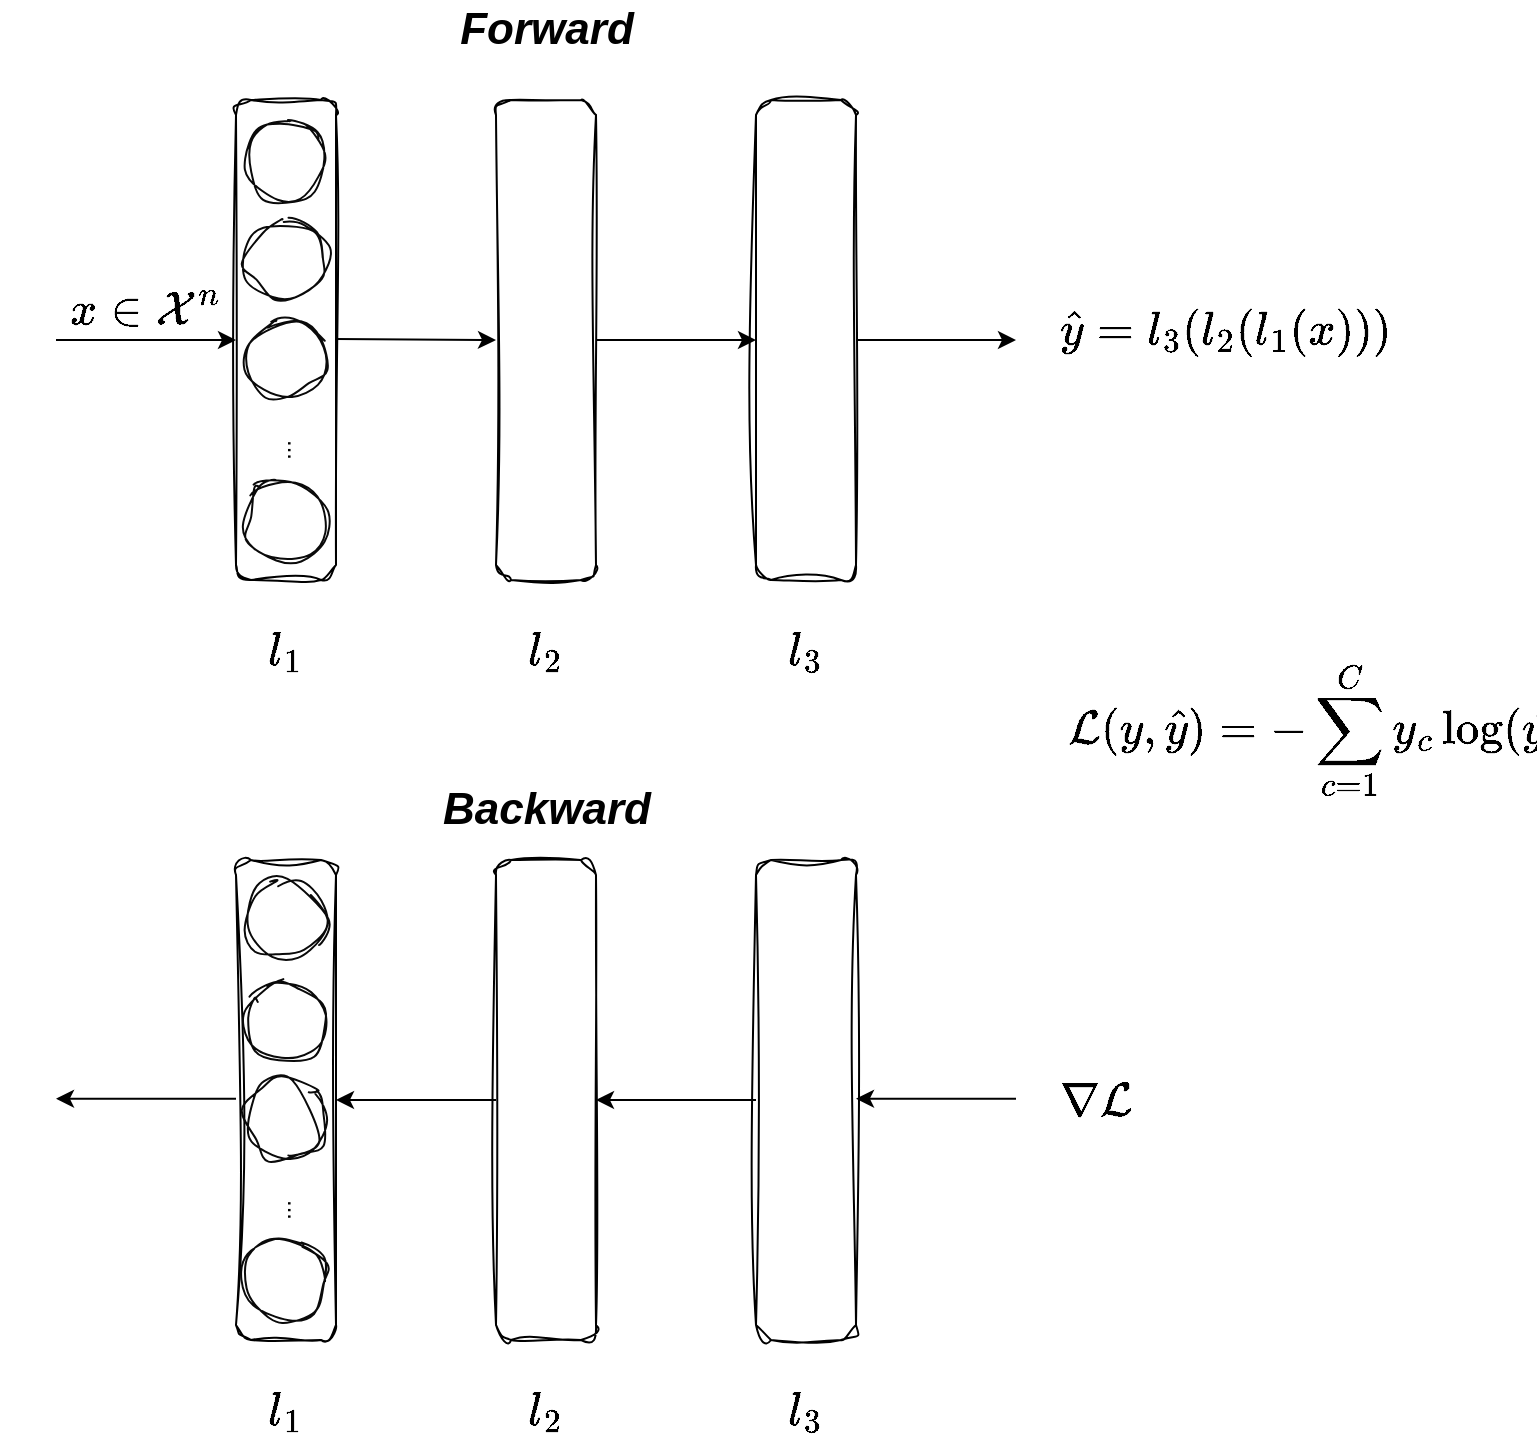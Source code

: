 <mxfile version="22.0.0" type="device">
  <diagram name="Pagina-1" id="IwYpwVUYGy4BsY-xur3J">
    <mxGraphModel dx="897" dy="566" grid="1" gridSize="10" guides="1" tooltips="1" connect="1" arrows="1" fold="1" page="1" pageScale="1" pageWidth="1169" pageHeight="1654" math="1" shadow="0">
      <root>
        <mxCell id="0" />
        <mxCell id="1" parent="0" />
        <mxCell id="3-jFxqCS1RJDKBoRnBEB-1" value="" style="rounded=1;whiteSpace=wrap;html=1;glass=0;shadow=0;gradientDirection=radial;sketch=1;curveFitting=1;jiggle=2;fillColor=none;" parent="1" vertex="1">
          <mxGeometry x="310" y="120" width="50" height="240" as="geometry" />
        </mxCell>
        <mxCell id="3-jFxqCS1RJDKBoRnBEB-7" style="edgeStyle=orthogonalEdgeStyle;rounded=0;orthogonalLoop=1;jettySize=auto;html=1;exitX=1;exitY=0.5;exitDx=0;exitDy=0;entryX=0;entryY=0.5;entryDx=0;entryDy=0;" parent="1" source="3-jFxqCS1RJDKBoRnBEB-2" target="3-jFxqCS1RJDKBoRnBEB-3" edge="1">
          <mxGeometry relative="1" as="geometry" />
        </mxCell>
        <mxCell id="3-jFxqCS1RJDKBoRnBEB-2" value="" style="rounded=1;whiteSpace=wrap;html=1;fillColor=none;gradientColor=#ea6b66;strokeColor=default;gradientDirection=radial;glass=0;shadow=0;sketch=1;curveFitting=1;jiggle=2;" parent="1" vertex="1">
          <mxGeometry x="440" y="120" width="50" height="240" as="geometry" />
        </mxCell>
        <mxCell id="3-jFxqCS1RJDKBoRnBEB-8" style="edgeStyle=orthogonalEdgeStyle;rounded=0;orthogonalLoop=1;jettySize=auto;html=1;exitX=1;exitY=0.5;exitDx=0;exitDy=0;" parent="1" source="3-jFxqCS1RJDKBoRnBEB-3" edge="1">
          <mxGeometry relative="1" as="geometry">
            <mxPoint x="700" y="240" as="targetPoint" />
          </mxGeometry>
        </mxCell>
        <mxCell id="3-jFxqCS1RJDKBoRnBEB-3" value="" style="rounded=1;whiteSpace=wrap;html=1;fillColor=none;gradientColor=#ea6b66;strokeColor=default;gradientDirection=radial;sketch=1;curveFitting=1;jiggle=2;shadow=0;" parent="1" vertex="1">
          <mxGeometry x="570" y="120" width="50" height="240" as="geometry" />
        </mxCell>
        <mxCell id="3-jFxqCS1RJDKBoRnBEB-4" value="" style="endArrow=classic;html=1;rounded=0;entryX=0;entryY=0.5;entryDx=0;entryDy=0;" parent="1" target="3-jFxqCS1RJDKBoRnBEB-1" edge="1">
          <mxGeometry width="50" height="50" relative="1" as="geometry">
            <mxPoint x="220" y="240" as="sourcePoint" />
            <mxPoint x="250" y="200" as="targetPoint" />
          </mxGeometry>
        </mxCell>
        <mxCell id="3-jFxqCS1RJDKBoRnBEB-5" value="" style="endArrow=classic;html=1;rounded=0;entryX=0;entryY=0.5;entryDx=0;entryDy=0;" parent="1" target="3-jFxqCS1RJDKBoRnBEB-2" edge="1">
          <mxGeometry width="50" height="50" relative="1" as="geometry">
            <mxPoint x="360" y="239.5" as="sourcePoint" />
            <mxPoint x="440" y="240" as="targetPoint" />
          </mxGeometry>
        </mxCell>
        <mxCell id="3-jFxqCS1RJDKBoRnBEB-12" value="" style="ellipse;whiteSpace=wrap;html=1;aspect=fixed;fillColor=none;strokeColor=#0A0A0A;fontColor=#ffffff;sketch=1;curveFitting=1;jiggle=2;" parent="1" vertex="1">
          <mxGeometry x="315" y="130" width="40" height="40" as="geometry" />
        </mxCell>
        <mxCell id="3-jFxqCS1RJDKBoRnBEB-13" value="" style="ellipse;whiteSpace=wrap;html=1;aspect=fixed;fillColor=none;strokeColor=#0A0A0A;fontColor=#ffffff;sketch=1;curveFitting=1;jiggle=2;" parent="1" vertex="1">
          <mxGeometry x="315" y="180" width="40" height="40" as="geometry" />
        </mxCell>
        <mxCell id="3-jFxqCS1RJDKBoRnBEB-14" value="" style="ellipse;whiteSpace=wrap;html=1;aspect=fixed;fillColor=none;strokeColor=#0A0A0A;fontColor=#ffffff;sketch=1;curveFitting=1;jiggle=2;" parent="1" vertex="1">
          <mxGeometry x="315" y="230" width="40" height="40" as="geometry" />
        </mxCell>
        <mxCell id="3-jFxqCS1RJDKBoRnBEB-15" value="" style="ellipse;whiteSpace=wrap;html=1;aspect=fixed;fillColor=none;strokeColor=#0A0A0A;fontColor=#ffffff;sketch=1;curveFitting=1;jiggle=2;" parent="1" vertex="1">
          <mxGeometry x="315" y="310" width="40" height="40" as="geometry" />
        </mxCell>
        <mxCell id="3-jFxqCS1RJDKBoRnBEB-16" value="..." style="text;html=1;strokeColor=none;fillColor=none;align=center;verticalAlign=middle;whiteSpace=wrap;rounded=0;rotation=90;" parent="1" vertex="1">
          <mxGeometry x="320" y="280" width="40" height="30" as="geometry" />
        </mxCell>
        <mxCell id="3-jFxqCS1RJDKBoRnBEB-17" value="$$l_1$$" style="text;html=1;strokeColor=none;fillColor=none;align=center;verticalAlign=middle;whiteSpace=wrap;rounded=0;fontSize=20;" parent="1" vertex="1">
          <mxGeometry x="310" y="380" width="50" height="30" as="geometry" />
        </mxCell>
        <mxCell id="3-jFxqCS1RJDKBoRnBEB-18" value="$$l_2$$" style="text;html=1;strokeColor=none;fillColor=none;align=center;verticalAlign=middle;whiteSpace=wrap;rounded=0;fontSize=20;" parent="1" vertex="1">
          <mxGeometry x="440" y="380" width="50" height="30" as="geometry" />
        </mxCell>
        <mxCell id="3-jFxqCS1RJDKBoRnBEB-19" value="$$l_3$$" style="text;html=1;strokeColor=none;fillColor=none;align=center;verticalAlign=middle;whiteSpace=wrap;rounded=0;fontSize=20;" parent="1" vertex="1">
          <mxGeometry x="570" y="380" width="50" height="30" as="geometry" />
        </mxCell>
        <mxCell id="3-jFxqCS1RJDKBoRnBEB-20" value="&lt;div style=&quot;font-size: 20px;&quot;&gt;$$\mathcal{L}(y, \hat{y}) = - \sum_{c=1}^C y_c \log(\hat{y_c}) $$&lt;/div&gt;" style="text;html=1;strokeColor=none;fillColor=none;align=center;verticalAlign=middle;whiteSpace=wrap;rounded=0;fontSize=20;" parent="1" vertex="1">
          <mxGeometry x="750" y="400" width="210" height="70" as="geometry" />
        </mxCell>
        <mxCell id="3-jFxqCS1RJDKBoRnBEB-21" value="$$x \in \mathcal{X}^n$$" style="text;html=1;strokeColor=none;fillColor=none;align=center;verticalAlign=middle;whiteSpace=wrap;rounded=0;fontSize=20;" parent="1" vertex="1">
          <mxGeometry x="240" y="210" width="50" height="30" as="geometry" />
        </mxCell>
        <mxCell id="3-jFxqCS1RJDKBoRnBEB-22" value="$$\hat{y} = l_3(l_2(l_1(x)))$$" style="text;html=1;strokeColor=none;fillColor=none;align=center;verticalAlign=middle;whiteSpace=wrap;rounded=0;fontSize=20;" parent="1" vertex="1">
          <mxGeometry x="670" y="220" width="270" height="30" as="geometry" />
        </mxCell>
        <mxCell id="3-jFxqCS1RJDKBoRnBEB-41" value="" style="rounded=1;whiteSpace=wrap;html=1;glass=0;shadow=0;gradientDirection=radial;sketch=1;curveFitting=1;jiggle=2;fillColor=none;" parent="1" vertex="1">
          <mxGeometry x="310" y="500" width="50" height="240" as="geometry" />
        </mxCell>
        <mxCell id="3-jFxqCS1RJDKBoRnBEB-62" style="edgeStyle=orthogonalEdgeStyle;rounded=0;orthogonalLoop=1;jettySize=auto;html=1;exitX=0;exitY=0.5;exitDx=0;exitDy=0;entryX=1;entryY=0.5;entryDx=0;entryDy=0;" parent="1" source="3-jFxqCS1RJDKBoRnBEB-43" target="3-jFxqCS1RJDKBoRnBEB-41" edge="1">
          <mxGeometry relative="1" as="geometry" />
        </mxCell>
        <mxCell id="3-jFxqCS1RJDKBoRnBEB-43" value="" style="rounded=1;whiteSpace=wrap;html=1;fillColor=none;gradientColor=#ea6b66;strokeColor=default;gradientDirection=radial;glass=0;shadow=0;sketch=1;curveFitting=1;jiggle=2;" parent="1" vertex="1">
          <mxGeometry x="440" y="500" width="50" height="240" as="geometry" />
        </mxCell>
        <mxCell id="3-jFxqCS1RJDKBoRnBEB-63" style="edgeStyle=orthogonalEdgeStyle;rounded=0;orthogonalLoop=1;jettySize=auto;html=1;exitX=0;exitY=0.5;exitDx=0;exitDy=0;entryX=1;entryY=0.5;entryDx=0;entryDy=0;" parent="1" source="3-jFxqCS1RJDKBoRnBEB-45" target="3-jFxqCS1RJDKBoRnBEB-43" edge="1">
          <mxGeometry relative="1" as="geometry" />
        </mxCell>
        <mxCell id="3-jFxqCS1RJDKBoRnBEB-45" value="" style="rounded=1;whiteSpace=wrap;html=1;fillColor=none;gradientColor=#ea6b66;strokeColor=default;gradientDirection=radial;sketch=1;curveFitting=1;jiggle=2;shadow=0;" parent="1" vertex="1">
          <mxGeometry x="570" y="500" width="50" height="240" as="geometry" />
        </mxCell>
        <mxCell id="3-jFxqCS1RJDKBoRnBEB-49" value="" style="ellipse;whiteSpace=wrap;html=1;aspect=fixed;fillColor=none;strokeColor=#0A0A0A;fontColor=#ffffff;sketch=1;curveFitting=1;jiggle=2;" parent="1" vertex="1">
          <mxGeometry x="315" y="510" width="40" height="40" as="geometry" />
        </mxCell>
        <mxCell id="3-jFxqCS1RJDKBoRnBEB-50" value="" style="ellipse;whiteSpace=wrap;html=1;aspect=fixed;fillColor=none;strokeColor=#0A0A0A;fontColor=#ffffff;sketch=1;curveFitting=1;jiggle=2;" parent="1" vertex="1">
          <mxGeometry x="315" y="560" width="40" height="40" as="geometry" />
        </mxCell>
        <mxCell id="3-jFxqCS1RJDKBoRnBEB-51" value="" style="ellipse;whiteSpace=wrap;html=1;aspect=fixed;fillColor=none;strokeColor=#0A0A0A;fontColor=#ffffff;sketch=1;curveFitting=1;jiggle=2;" parent="1" vertex="1">
          <mxGeometry x="315" y="610" width="40" height="40" as="geometry" />
        </mxCell>
        <mxCell id="3-jFxqCS1RJDKBoRnBEB-52" value="" style="ellipse;whiteSpace=wrap;html=1;aspect=fixed;fillColor=none;strokeColor=#0A0A0A;fontColor=#ffffff;sketch=1;curveFitting=1;jiggle=2;" parent="1" vertex="1">
          <mxGeometry x="315" y="690" width="40" height="40" as="geometry" />
        </mxCell>
        <mxCell id="3-jFxqCS1RJDKBoRnBEB-53" value="..." style="text;html=1;strokeColor=none;fillColor=none;align=center;verticalAlign=middle;whiteSpace=wrap;rounded=0;rotation=90;" parent="1" vertex="1">
          <mxGeometry x="320" y="660" width="40" height="30" as="geometry" />
        </mxCell>
        <mxCell id="3-jFxqCS1RJDKBoRnBEB-54" value="$$l_1$$" style="text;html=1;strokeColor=none;fillColor=none;align=center;verticalAlign=middle;whiteSpace=wrap;rounded=0;fontSize=20;" parent="1" vertex="1">
          <mxGeometry x="310" y="760" width="50" height="30" as="geometry" />
        </mxCell>
        <mxCell id="3-jFxqCS1RJDKBoRnBEB-55" value="$$l_2$$" style="text;html=1;strokeColor=none;fillColor=none;align=center;verticalAlign=middle;whiteSpace=wrap;rounded=0;fontSize=20;" parent="1" vertex="1">
          <mxGeometry x="440" y="760" width="50" height="30" as="geometry" />
        </mxCell>
        <mxCell id="3-jFxqCS1RJDKBoRnBEB-56" value="$$l_3$$" style="text;html=1;strokeColor=none;fillColor=none;align=center;verticalAlign=middle;whiteSpace=wrap;rounded=0;fontSize=20;" parent="1" vertex="1">
          <mxGeometry x="570" y="760" width="50" height="30" as="geometry" />
        </mxCell>
        <mxCell id="3-jFxqCS1RJDKBoRnBEB-59" value="Forward" style="text;html=1;strokeColor=none;fillColor=none;align=center;verticalAlign=middle;whiteSpace=wrap;rounded=0;fontSize=22;fontStyle=3" parent="1" vertex="1">
          <mxGeometry x="427.5" y="70" width="75" height="30" as="geometry" />
        </mxCell>
        <mxCell id="3-jFxqCS1RJDKBoRnBEB-60" value="Backward" style="text;html=1;strokeColor=none;fillColor=none;align=center;verticalAlign=middle;whiteSpace=wrap;rounded=0;fontSize=22;fontStyle=3" parent="1" vertex="1">
          <mxGeometry x="427.5" y="460" width="75" height="30" as="geometry" />
        </mxCell>
        <mxCell id="3-jFxqCS1RJDKBoRnBEB-64" style="edgeStyle=orthogonalEdgeStyle;rounded=0;orthogonalLoop=1;jettySize=auto;html=1;exitX=0;exitY=0.5;exitDx=0;exitDy=0;entryX=1;entryY=0.5;entryDx=0;entryDy=0;" parent="1" edge="1">
          <mxGeometry relative="1" as="geometry">
            <mxPoint x="700" y="619.33" as="sourcePoint" />
            <mxPoint x="620" y="619.33" as="targetPoint" />
          </mxGeometry>
        </mxCell>
        <mxCell id="3-jFxqCS1RJDKBoRnBEB-65" style="edgeStyle=orthogonalEdgeStyle;rounded=0;orthogonalLoop=1;jettySize=auto;html=1;" parent="1" edge="1">
          <mxGeometry relative="1" as="geometry">
            <mxPoint x="310" y="619.33" as="sourcePoint" />
            <mxPoint x="220" y="619.33" as="targetPoint" />
          </mxGeometry>
        </mxCell>
        <mxCell id="3-jFxqCS1RJDKBoRnBEB-66" value="&lt;div style=&quot;font-size: 20px;&quot;&gt;$$\nabla\mathcal{L}$$&lt;/div&gt;" style="text;html=1;strokeColor=none;fillColor=none;align=center;verticalAlign=middle;whiteSpace=wrap;rounded=0;fontSize=20;" parent="1" vertex="1">
          <mxGeometry x="710" y="585" width="60" height="70" as="geometry" />
        </mxCell>
      </root>
    </mxGraphModel>
  </diagram>
</mxfile>
